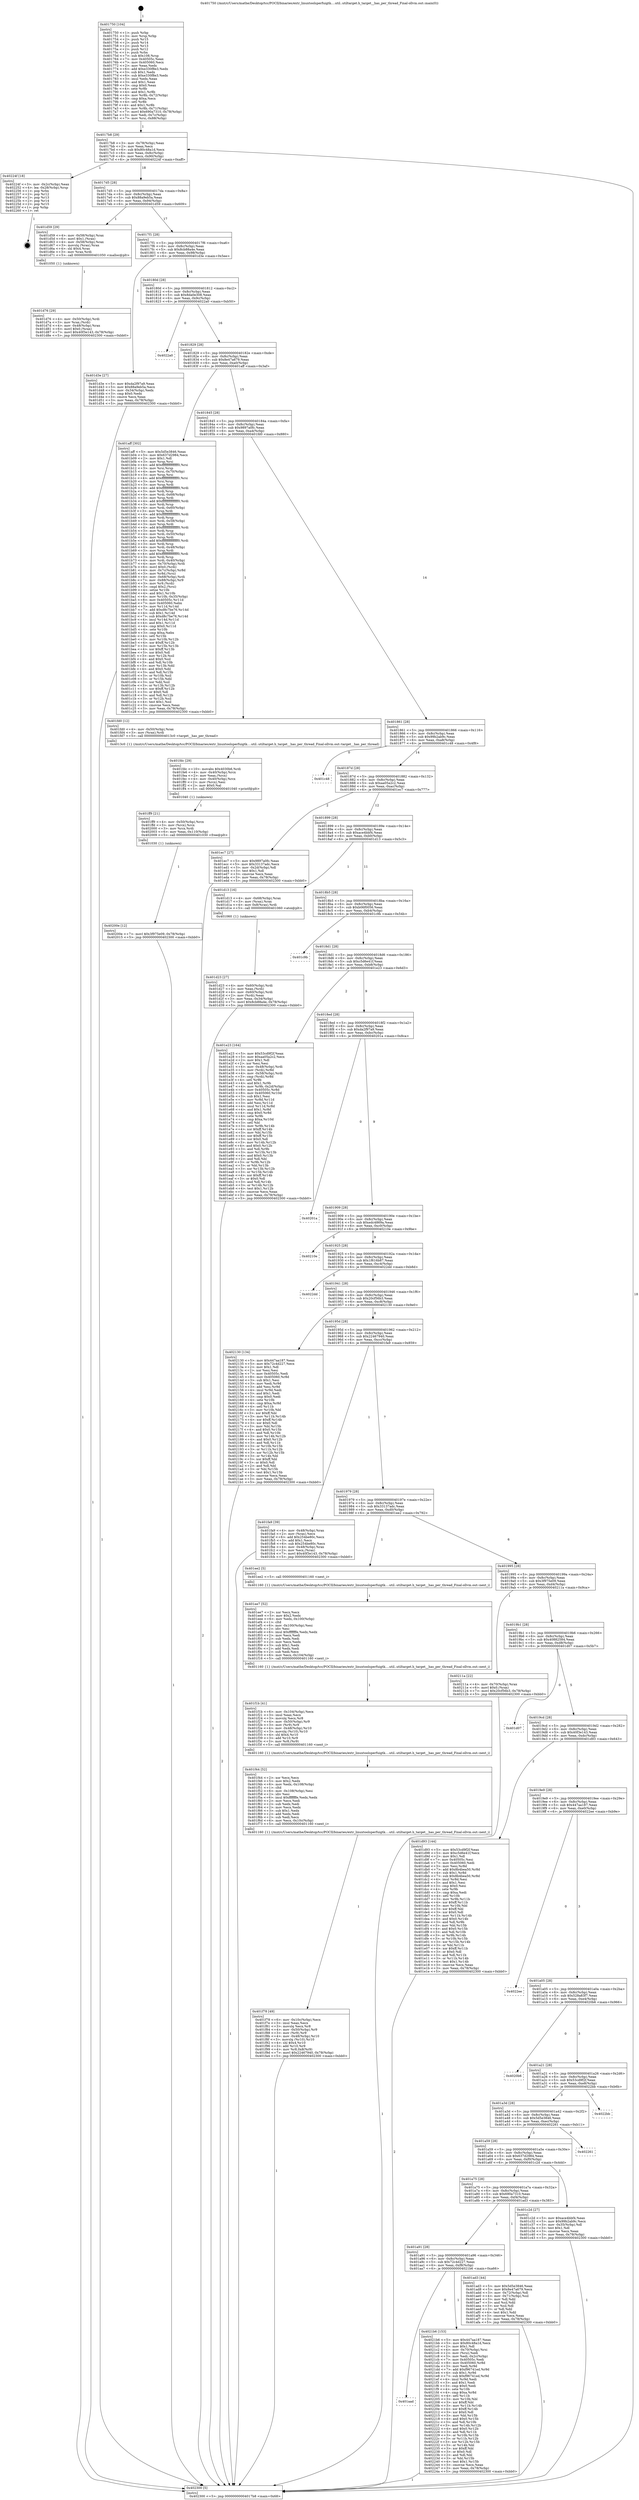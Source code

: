digraph "0x401750" {
  label = "0x401750 (/mnt/c/Users/mathe/Desktop/tcc/POCII/binaries/extr_linuxtoolsperfuigtk....util..utiltarget.h_target__has_per_thread_Final-ollvm.out::main(0))"
  labelloc = "t"
  node[shape=record]

  Entry [label="",width=0.3,height=0.3,shape=circle,fillcolor=black,style=filled]
  "0x4017b8" [label="{
     0x4017b8 [29]\l
     | [instrs]\l
     &nbsp;&nbsp;0x4017b8 \<+3\>: mov -0x78(%rbp),%eax\l
     &nbsp;&nbsp;0x4017bb \<+2\>: mov %eax,%ecx\l
     &nbsp;&nbsp;0x4017bd \<+6\>: sub $0x80c48a1d,%ecx\l
     &nbsp;&nbsp;0x4017c3 \<+6\>: mov %eax,-0x8c(%rbp)\l
     &nbsp;&nbsp;0x4017c9 \<+6\>: mov %ecx,-0x90(%rbp)\l
     &nbsp;&nbsp;0x4017cf \<+6\>: je 000000000040224f \<main+0xaff\>\l
  }"]
  "0x40224f" [label="{
     0x40224f [18]\l
     | [instrs]\l
     &nbsp;&nbsp;0x40224f \<+3\>: mov -0x2c(%rbp),%eax\l
     &nbsp;&nbsp;0x402252 \<+4\>: lea -0x28(%rbp),%rsp\l
     &nbsp;&nbsp;0x402256 \<+1\>: pop %rbx\l
     &nbsp;&nbsp;0x402257 \<+2\>: pop %r12\l
     &nbsp;&nbsp;0x402259 \<+2\>: pop %r13\l
     &nbsp;&nbsp;0x40225b \<+2\>: pop %r14\l
     &nbsp;&nbsp;0x40225d \<+2\>: pop %r15\l
     &nbsp;&nbsp;0x40225f \<+1\>: pop %rbp\l
     &nbsp;&nbsp;0x402260 \<+1\>: ret\l
  }"]
  "0x4017d5" [label="{
     0x4017d5 [28]\l
     | [instrs]\l
     &nbsp;&nbsp;0x4017d5 \<+5\>: jmp 00000000004017da \<main+0x8a\>\l
     &nbsp;&nbsp;0x4017da \<+6\>: mov -0x8c(%rbp),%eax\l
     &nbsp;&nbsp;0x4017e0 \<+5\>: sub $0x88a9eb5a,%eax\l
     &nbsp;&nbsp;0x4017e5 \<+6\>: mov %eax,-0x94(%rbp)\l
     &nbsp;&nbsp;0x4017eb \<+6\>: je 0000000000401d59 \<main+0x609\>\l
  }"]
  Exit [label="",width=0.3,height=0.3,shape=circle,fillcolor=black,style=filled,peripheries=2]
  "0x401d59" [label="{
     0x401d59 [29]\l
     | [instrs]\l
     &nbsp;&nbsp;0x401d59 \<+4\>: mov -0x58(%rbp),%rax\l
     &nbsp;&nbsp;0x401d5d \<+6\>: movl $0x1,(%rax)\l
     &nbsp;&nbsp;0x401d63 \<+4\>: mov -0x58(%rbp),%rax\l
     &nbsp;&nbsp;0x401d67 \<+3\>: movslq (%rax),%rax\l
     &nbsp;&nbsp;0x401d6a \<+4\>: shl $0x4,%rax\l
     &nbsp;&nbsp;0x401d6e \<+3\>: mov %rax,%rdi\l
     &nbsp;&nbsp;0x401d71 \<+5\>: call 0000000000401050 \<malloc@plt\>\l
     | [calls]\l
     &nbsp;&nbsp;0x401050 \{1\} (unknown)\l
  }"]
  "0x4017f1" [label="{
     0x4017f1 [28]\l
     | [instrs]\l
     &nbsp;&nbsp;0x4017f1 \<+5\>: jmp 00000000004017f6 \<main+0xa6\>\l
     &nbsp;&nbsp;0x4017f6 \<+6\>: mov -0x8c(%rbp),%eax\l
     &nbsp;&nbsp;0x4017fc \<+5\>: sub $0x8cb88a4e,%eax\l
     &nbsp;&nbsp;0x401801 \<+6\>: mov %eax,-0x98(%rbp)\l
     &nbsp;&nbsp;0x401807 \<+6\>: je 0000000000401d3e \<main+0x5ee\>\l
  }"]
  "0x401aad" [label="{
     0x401aad\l
  }", style=dashed]
  "0x401d3e" [label="{
     0x401d3e [27]\l
     | [instrs]\l
     &nbsp;&nbsp;0x401d3e \<+5\>: mov $0xda2f97a9,%eax\l
     &nbsp;&nbsp;0x401d43 \<+5\>: mov $0x88a9eb5a,%ecx\l
     &nbsp;&nbsp;0x401d48 \<+3\>: mov -0x34(%rbp),%edx\l
     &nbsp;&nbsp;0x401d4b \<+3\>: cmp $0x0,%edx\l
     &nbsp;&nbsp;0x401d4e \<+3\>: cmove %ecx,%eax\l
     &nbsp;&nbsp;0x401d51 \<+3\>: mov %eax,-0x78(%rbp)\l
     &nbsp;&nbsp;0x401d54 \<+5\>: jmp 0000000000402300 \<main+0xbb0\>\l
  }"]
  "0x40180d" [label="{
     0x40180d [28]\l
     | [instrs]\l
     &nbsp;&nbsp;0x40180d \<+5\>: jmp 0000000000401812 \<main+0xc2\>\l
     &nbsp;&nbsp;0x401812 \<+6\>: mov -0x8c(%rbp),%eax\l
     &nbsp;&nbsp;0x401818 \<+5\>: sub $0x8da0e308,%eax\l
     &nbsp;&nbsp;0x40181d \<+6\>: mov %eax,-0x9c(%rbp)\l
     &nbsp;&nbsp;0x401823 \<+6\>: je 00000000004022a0 \<main+0xb50\>\l
  }"]
  "0x4021b6" [label="{
     0x4021b6 [153]\l
     | [instrs]\l
     &nbsp;&nbsp;0x4021b6 \<+5\>: mov $0x447aa187,%eax\l
     &nbsp;&nbsp;0x4021bb \<+5\>: mov $0x80c48a1d,%ecx\l
     &nbsp;&nbsp;0x4021c0 \<+2\>: mov $0x1,%dl\l
     &nbsp;&nbsp;0x4021c2 \<+4\>: mov -0x70(%rbp),%rsi\l
     &nbsp;&nbsp;0x4021c6 \<+2\>: mov (%rsi),%edi\l
     &nbsp;&nbsp;0x4021c8 \<+3\>: mov %edi,-0x2c(%rbp)\l
     &nbsp;&nbsp;0x4021cb \<+7\>: mov 0x40505c,%edi\l
     &nbsp;&nbsp;0x4021d2 \<+8\>: mov 0x405060,%r8d\l
     &nbsp;&nbsp;0x4021da \<+3\>: mov %edi,%r9d\l
     &nbsp;&nbsp;0x4021dd \<+7\>: add $0xf96741ed,%r9d\l
     &nbsp;&nbsp;0x4021e4 \<+4\>: sub $0x1,%r9d\l
     &nbsp;&nbsp;0x4021e8 \<+7\>: sub $0xf96741ed,%r9d\l
     &nbsp;&nbsp;0x4021ef \<+4\>: imul %r9d,%edi\l
     &nbsp;&nbsp;0x4021f3 \<+3\>: and $0x1,%edi\l
     &nbsp;&nbsp;0x4021f6 \<+3\>: cmp $0x0,%edi\l
     &nbsp;&nbsp;0x4021f9 \<+4\>: sete %r10b\l
     &nbsp;&nbsp;0x4021fd \<+4\>: cmp $0xa,%r8d\l
     &nbsp;&nbsp;0x402201 \<+4\>: setl %r11b\l
     &nbsp;&nbsp;0x402205 \<+3\>: mov %r10b,%bl\l
     &nbsp;&nbsp;0x402208 \<+3\>: xor $0xff,%bl\l
     &nbsp;&nbsp;0x40220b \<+3\>: mov %r11b,%r14b\l
     &nbsp;&nbsp;0x40220e \<+4\>: xor $0xff,%r14b\l
     &nbsp;&nbsp;0x402212 \<+3\>: xor $0x0,%dl\l
     &nbsp;&nbsp;0x402215 \<+3\>: mov %bl,%r15b\l
     &nbsp;&nbsp;0x402218 \<+4\>: and $0x0,%r15b\l
     &nbsp;&nbsp;0x40221c \<+3\>: and %dl,%r10b\l
     &nbsp;&nbsp;0x40221f \<+3\>: mov %r14b,%r12b\l
     &nbsp;&nbsp;0x402222 \<+4\>: and $0x0,%r12b\l
     &nbsp;&nbsp;0x402226 \<+3\>: and %dl,%r11b\l
     &nbsp;&nbsp;0x402229 \<+3\>: or %r10b,%r15b\l
     &nbsp;&nbsp;0x40222c \<+3\>: or %r11b,%r12b\l
     &nbsp;&nbsp;0x40222f \<+3\>: xor %r12b,%r15b\l
     &nbsp;&nbsp;0x402232 \<+3\>: or %r14b,%bl\l
     &nbsp;&nbsp;0x402235 \<+3\>: xor $0xff,%bl\l
     &nbsp;&nbsp;0x402238 \<+3\>: or $0x0,%dl\l
     &nbsp;&nbsp;0x40223b \<+2\>: and %dl,%bl\l
     &nbsp;&nbsp;0x40223d \<+3\>: or %bl,%r15b\l
     &nbsp;&nbsp;0x402240 \<+4\>: test $0x1,%r15b\l
     &nbsp;&nbsp;0x402244 \<+3\>: cmovne %ecx,%eax\l
     &nbsp;&nbsp;0x402247 \<+3\>: mov %eax,-0x78(%rbp)\l
     &nbsp;&nbsp;0x40224a \<+5\>: jmp 0000000000402300 \<main+0xbb0\>\l
  }"]
  "0x4022a0" [label="{
     0x4022a0\l
  }", style=dashed]
  "0x401829" [label="{
     0x401829 [28]\l
     | [instrs]\l
     &nbsp;&nbsp;0x401829 \<+5\>: jmp 000000000040182e \<main+0xde\>\l
     &nbsp;&nbsp;0x40182e \<+6\>: mov -0x8c(%rbp),%eax\l
     &nbsp;&nbsp;0x401834 \<+5\>: sub $0x8e47a679,%eax\l
     &nbsp;&nbsp;0x401839 \<+6\>: mov %eax,-0xa0(%rbp)\l
     &nbsp;&nbsp;0x40183f \<+6\>: je 0000000000401aff \<main+0x3af\>\l
  }"]
  "0x40200e" [label="{
     0x40200e [12]\l
     | [instrs]\l
     &nbsp;&nbsp;0x40200e \<+7\>: movl $0x3f975e09,-0x78(%rbp)\l
     &nbsp;&nbsp;0x402015 \<+5\>: jmp 0000000000402300 \<main+0xbb0\>\l
  }"]
  "0x401aff" [label="{
     0x401aff [302]\l
     | [instrs]\l
     &nbsp;&nbsp;0x401aff \<+5\>: mov $0x5d5e3846,%eax\l
     &nbsp;&nbsp;0x401b04 \<+5\>: mov $0x637d2984,%ecx\l
     &nbsp;&nbsp;0x401b09 \<+2\>: mov $0x1,%dl\l
     &nbsp;&nbsp;0x401b0b \<+3\>: mov %rsp,%rsi\l
     &nbsp;&nbsp;0x401b0e \<+4\>: add $0xfffffffffffffff0,%rsi\l
     &nbsp;&nbsp;0x401b12 \<+3\>: mov %rsi,%rsp\l
     &nbsp;&nbsp;0x401b15 \<+4\>: mov %rsi,-0x70(%rbp)\l
     &nbsp;&nbsp;0x401b19 \<+3\>: mov %rsp,%rsi\l
     &nbsp;&nbsp;0x401b1c \<+4\>: add $0xfffffffffffffff0,%rsi\l
     &nbsp;&nbsp;0x401b20 \<+3\>: mov %rsi,%rsp\l
     &nbsp;&nbsp;0x401b23 \<+3\>: mov %rsp,%rdi\l
     &nbsp;&nbsp;0x401b26 \<+4\>: add $0xfffffffffffffff0,%rdi\l
     &nbsp;&nbsp;0x401b2a \<+3\>: mov %rdi,%rsp\l
     &nbsp;&nbsp;0x401b2d \<+4\>: mov %rdi,-0x68(%rbp)\l
     &nbsp;&nbsp;0x401b31 \<+3\>: mov %rsp,%rdi\l
     &nbsp;&nbsp;0x401b34 \<+4\>: add $0xfffffffffffffff0,%rdi\l
     &nbsp;&nbsp;0x401b38 \<+3\>: mov %rdi,%rsp\l
     &nbsp;&nbsp;0x401b3b \<+4\>: mov %rdi,-0x60(%rbp)\l
     &nbsp;&nbsp;0x401b3f \<+3\>: mov %rsp,%rdi\l
     &nbsp;&nbsp;0x401b42 \<+4\>: add $0xfffffffffffffff0,%rdi\l
     &nbsp;&nbsp;0x401b46 \<+3\>: mov %rdi,%rsp\l
     &nbsp;&nbsp;0x401b49 \<+4\>: mov %rdi,-0x58(%rbp)\l
     &nbsp;&nbsp;0x401b4d \<+3\>: mov %rsp,%rdi\l
     &nbsp;&nbsp;0x401b50 \<+4\>: add $0xfffffffffffffff0,%rdi\l
     &nbsp;&nbsp;0x401b54 \<+3\>: mov %rdi,%rsp\l
     &nbsp;&nbsp;0x401b57 \<+4\>: mov %rdi,-0x50(%rbp)\l
     &nbsp;&nbsp;0x401b5b \<+3\>: mov %rsp,%rdi\l
     &nbsp;&nbsp;0x401b5e \<+4\>: add $0xfffffffffffffff0,%rdi\l
     &nbsp;&nbsp;0x401b62 \<+3\>: mov %rdi,%rsp\l
     &nbsp;&nbsp;0x401b65 \<+4\>: mov %rdi,-0x48(%rbp)\l
     &nbsp;&nbsp;0x401b69 \<+3\>: mov %rsp,%rdi\l
     &nbsp;&nbsp;0x401b6c \<+4\>: add $0xfffffffffffffff0,%rdi\l
     &nbsp;&nbsp;0x401b70 \<+3\>: mov %rdi,%rsp\l
     &nbsp;&nbsp;0x401b73 \<+4\>: mov %rdi,-0x40(%rbp)\l
     &nbsp;&nbsp;0x401b77 \<+4\>: mov -0x70(%rbp),%rdi\l
     &nbsp;&nbsp;0x401b7b \<+6\>: movl $0x0,(%rdi)\l
     &nbsp;&nbsp;0x401b81 \<+4\>: mov -0x7c(%rbp),%r8d\l
     &nbsp;&nbsp;0x401b85 \<+3\>: mov %r8d,(%rsi)\l
     &nbsp;&nbsp;0x401b88 \<+4\>: mov -0x68(%rbp),%rdi\l
     &nbsp;&nbsp;0x401b8c \<+7\>: mov -0x88(%rbp),%r9\l
     &nbsp;&nbsp;0x401b93 \<+3\>: mov %r9,(%rdi)\l
     &nbsp;&nbsp;0x401b96 \<+3\>: cmpl $0x2,(%rsi)\l
     &nbsp;&nbsp;0x401b99 \<+4\>: setne %r10b\l
     &nbsp;&nbsp;0x401b9d \<+4\>: and $0x1,%r10b\l
     &nbsp;&nbsp;0x401ba1 \<+4\>: mov %r10b,-0x35(%rbp)\l
     &nbsp;&nbsp;0x401ba5 \<+8\>: mov 0x40505c,%r11d\l
     &nbsp;&nbsp;0x401bad \<+7\>: mov 0x405060,%ebx\l
     &nbsp;&nbsp;0x401bb4 \<+3\>: mov %r11d,%r14d\l
     &nbsp;&nbsp;0x401bb7 \<+7\>: add $0xd8c7be76,%r14d\l
     &nbsp;&nbsp;0x401bbe \<+4\>: sub $0x1,%r14d\l
     &nbsp;&nbsp;0x401bc2 \<+7\>: sub $0xd8c7be76,%r14d\l
     &nbsp;&nbsp;0x401bc9 \<+4\>: imul %r14d,%r11d\l
     &nbsp;&nbsp;0x401bcd \<+4\>: and $0x1,%r11d\l
     &nbsp;&nbsp;0x401bd1 \<+4\>: cmp $0x0,%r11d\l
     &nbsp;&nbsp;0x401bd5 \<+4\>: sete %r10b\l
     &nbsp;&nbsp;0x401bd9 \<+3\>: cmp $0xa,%ebx\l
     &nbsp;&nbsp;0x401bdc \<+4\>: setl %r15b\l
     &nbsp;&nbsp;0x401be0 \<+3\>: mov %r10b,%r12b\l
     &nbsp;&nbsp;0x401be3 \<+4\>: xor $0xff,%r12b\l
     &nbsp;&nbsp;0x401be7 \<+3\>: mov %r15b,%r13b\l
     &nbsp;&nbsp;0x401bea \<+4\>: xor $0xff,%r13b\l
     &nbsp;&nbsp;0x401bee \<+3\>: xor $0x0,%dl\l
     &nbsp;&nbsp;0x401bf1 \<+3\>: mov %r12b,%sil\l
     &nbsp;&nbsp;0x401bf4 \<+4\>: and $0x0,%sil\l
     &nbsp;&nbsp;0x401bf8 \<+3\>: and %dl,%r10b\l
     &nbsp;&nbsp;0x401bfb \<+3\>: mov %r13b,%dil\l
     &nbsp;&nbsp;0x401bfe \<+4\>: and $0x0,%dil\l
     &nbsp;&nbsp;0x401c02 \<+3\>: and %dl,%r15b\l
     &nbsp;&nbsp;0x401c05 \<+3\>: or %r10b,%sil\l
     &nbsp;&nbsp;0x401c08 \<+3\>: or %r15b,%dil\l
     &nbsp;&nbsp;0x401c0b \<+3\>: xor %dil,%sil\l
     &nbsp;&nbsp;0x401c0e \<+3\>: or %r13b,%r12b\l
     &nbsp;&nbsp;0x401c11 \<+4\>: xor $0xff,%r12b\l
     &nbsp;&nbsp;0x401c15 \<+3\>: or $0x0,%dl\l
     &nbsp;&nbsp;0x401c18 \<+3\>: and %dl,%r12b\l
     &nbsp;&nbsp;0x401c1b \<+3\>: or %r12b,%sil\l
     &nbsp;&nbsp;0x401c1e \<+4\>: test $0x1,%sil\l
     &nbsp;&nbsp;0x401c22 \<+3\>: cmovne %ecx,%eax\l
     &nbsp;&nbsp;0x401c25 \<+3\>: mov %eax,-0x78(%rbp)\l
     &nbsp;&nbsp;0x401c28 \<+5\>: jmp 0000000000402300 \<main+0xbb0\>\l
  }"]
  "0x401845" [label="{
     0x401845 [28]\l
     | [instrs]\l
     &nbsp;&nbsp;0x401845 \<+5\>: jmp 000000000040184a \<main+0xfa\>\l
     &nbsp;&nbsp;0x40184a \<+6\>: mov -0x8c(%rbp),%eax\l
     &nbsp;&nbsp;0x401850 \<+5\>: sub $0x9897a0fc,%eax\l
     &nbsp;&nbsp;0x401855 \<+6\>: mov %eax,-0xa4(%rbp)\l
     &nbsp;&nbsp;0x40185b \<+6\>: je 0000000000401fd0 \<main+0x880\>\l
  }"]
  "0x401ff9" [label="{
     0x401ff9 [21]\l
     | [instrs]\l
     &nbsp;&nbsp;0x401ff9 \<+4\>: mov -0x50(%rbp),%rcx\l
     &nbsp;&nbsp;0x401ffd \<+3\>: mov (%rcx),%rcx\l
     &nbsp;&nbsp;0x402000 \<+3\>: mov %rcx,%rdi\l
     &nbsp;&nbsp;0x402003 \<+6\>: mov %eax,-0x110(%rbp)\l
     &nbsp;&nbsp;0x402009 \<+5\>: call 0000000000401030 \<free@plt\>\l
     | [calls]\l
     &nbsp;&nbsp;0x401030 \{1\} (unknown)\l
  }"]
  "0x401fd0" [label="{
     0x401fd0 [12]\l
     | [instrs]\l
     &nbsp;&nbsp;0x401fd0 \<+4\>: mov -0x50(%rbp),%rax\l
     &nbsp;&nbsp;0x401fd4 \<+3\>: mov (%rax),%rdi\l
     &nbsp;&nbsp;0x401fd7 \<+5\>: call 00000000004013c0 \<target__has_per_thread\>\l
     | [calls]\l
     &nbsp;&nbsp;0x4013c0 \{1\} (/mnt/c/Users/mathe/Desktop/tcc/POCII/binaries/extr_linuxtoolsperfuigtk....util..utiltarget.h_target__has_per_thread_Final-ollvm.out::target__has_per_thread)\l
  }"]
  "0x401861" [label="{
     0x401861 [28]\l
     | [instrs]\l
     &nbsp;&nbsp;0x401861 \<+5\>: jmp 0000000000401866 \<main+0x116\>\l
     &nbsp;&nbsp;0x401866 \<+6\>: mov -0x8c(%rbp),%eax\l
     &nbsp;&nbsp;0x40186c \<+5\>: sub $0x99b2ab9c,%eax\l
     &nbsp;&nbsp;0x401871 \<+6\>: mov %eax,-0xa8(%rbp)\l
     &nbsp;&nbsp;0x401877 \<+6\>: je 0000000000401c48 \<main+0x4f8\>\l
  }"]
  "0x401fdc" [label="{
     0x401fdc [29]\l
     | [instrs]\l
     &nbsp;&nbsp;0x401fdc \<+10\>: movabs $0x4030b6,%rdi\l
     &nbsp;&nbsp;0x401fe6 \<+4\>: mov -0x40(%rbp),%rcx\l
     &nbsp;&nbsp;0x401fea \<+2\>: mov %eax,(%rcx)\l
     &nbsp;&nbsp;0x401fec \<+4\>: mov -0x40(%rbp),%rcx\l
     &nbsp;&nbsp;0x401ff0 \<+2\>: mov (%rcx),%esi\l
     &nbsp;&nbsp;0x401ff2 \<+2\>: mov $0x0,%al\l
     &nbsp;&nbsp;0x401ff4 \<+5\>: call 0000000000401040 \<printf@plt\>\l
     | [calls]\l
     &nbsp;&nbsp;0x401040 \{1\} (unknown)\l
  }"]
  "0x401c48" [label="{
     0x401c48\l
  }", style=dashed]
  "0x40187d" [label="{
     0x40187d [28]\l
     | [instrs]\l
     &nbsp;&nbsp;0x40187d \<+5\>: jmp 0000000000401882 \<main+0x132\>\l
     &nbsp;&nbsp;0x401882 \<+6\>: mov -0x8c(%rbp),%eax\l
     &nbsp;&nbsp;0x401888 \<+5\>: sub $0xaa05a2c2,%eax\l
     &nbsp;&nbsp;0x40188d \<+6\>: mov %eax,-0xac(%rbp)\l
     &nbsp;&nbsp;0x401893 \<+6\>: je 0000000000401ec7 \<main+0x777\>\l
  }"]
  "0x401f78" [label="{
     0x401f78 [49]\l
     | [instrs]\l
     &nbsp;&nbsp;0x401f78 \<+6\>: mov -0x10c(%rbp),%ecx\l
     &nbsp;&nbsp;0x401f7e \<+3\>: imul %eax,%ecx\l
     &nbsp;&nbsp;0x401f81 \<+3\>: movslq %ecx,%r8\l
     &nbsp;&nbsp;0x401f84 \<+4\>: mov -0x50(%rbp),%r9\l
     &nbsp;&nbsp;0x401f88 \<+3\>: mov (%r9),%r9\l
     &nbsp;&nbsp;0x401f8b \<+4\>: mov -0x48(%rbp),%r10\l
     &nbsp;&nbsp;0x401f8f \<+3\>: movslq (%r10),%r10\l
     &nbsp;&nbsp;0x401f92 \<+4\>: shl $0x4,%r10\l
     &nbsp;&nbsp;0x401f96 \<+3\>: add %r10,%r9\l
     &nbsp;&nbsp;0x401f99 \<+4\>: mov %r8,0x8(%r9)\l
     &nbsp;&nbsp;0x401f9d \<+7\>: movl $0x22467940,-0x78(%rbp)\l
     &nbsp;&nbsp;0x401fa4 \<+5\>: jmp 0000000000402300 \<main+0xbb0\>\l
  }"]
  "0x401ec7" [label="{
     0x401ec7 [27]\l
     | [instrs]\l
     &nbsp;&nbsp;0x401ec7 \<+5\>: mov $0x9897a0fc,%eax\l
     &nbsp;&nbsp;0x401ecc \<+5\>: mov $0x33137adc,%ecx\l
     &nbsp;&nbsp;0x401ed1 \<+3\>: mov -0x2d(%rbp),%dl\l
     &nbsp;&nbsp;0x401ed4 \<+3\>: test $0x1,%dl\l
     &nbsp;&nbsp;0x401ed7 \<+3\>: cmovne %ecx,%eax\l
     &nbsp;&nbsp;0x401eda \<+3\>: mov %eax,-0x78(%rbp)\l
     &nbsp;&nbsp;0x401edd \<+5\>: jmp 0000000000402300 \<main+0xbb0\>\l
  }"]
  "0x401899" [label="{
     0x401899 [28]\l
     | [instrs]\l
     &nbsp;&nbsp;0x401899 \<+5\>: jmp 000000000040189e \<main+0x14e\>\l
     &nbsp;&nbsp;0x40189e \<+6\>: mov -0x8c(%rbp),%eax\l
     &nbsp;&nbsp;0x4018a4 \<+5\>: sub $0xace4bbf4,%eax\l
     &nbsp;&nbsp;0x4018a9 \<+6\>: mov %eax,-0xb0(%rbp)\l
     &nbsp;&nbsp;0x4018af \<+6\>: je 0000000000401d13 \<main+0x5c3\>\l
  }"]
  "0x401f44" [label="{
     0x401f44 [52]\l
     | [instrs]\l
     &nbsp;&nbsp;0x401f44 \<+2\>: xor %ecx,%ecx\l
     &nbsp;&nbsp;0x401f46 \<+5\>: mov $0x2,%edx\l
     &nbsp;&nbsp;0x401f4b \<+6\>: mov %edx,-0x108(%rbp)\l
     &nbsp;&nbsp;0x401f51 \<+1\>: cltd\l
     &nbsp;&nbsp;0x401f52 \<+6\>: mov -0x108(%rbp),%esi\l
     &nbsp;&nbsp;0x401f58 \<+2\>: idiv %esi\l
     &nbsp;&nbsp;0x401f5a \<+6\>: imul $0xfffffffe,%edx,%edx\l
     &nbsp;&nbsp;0x401f60 \<+2\>: mov %ecx,%edi\l
     &nbsp;&nbsp;0x401f62 \<+2\>: sub %edx,%edi\l
     &nbsp;&nbsp;0x401f64 \<+2\>: mov %ecx,%edx\l
     &nbsp;&nbsp;0x401f66 \<+3\>: sub $0x1,%edx\l
     &nbsp;&nbsp;0x401f69 \<+2\>: add %edx,%edi\l
     &nbsp;&nbsp;0x401f6b \<+2\>: sub %edi,%ecx\l
     &nbsp;&nbsp;0x401f6d \<+6\>: mov %ecx,-0x10c(%rbp)\l
     &nbsp;&nbsp;0x401f73 \<+5\>: call 0000000000401160 \<next_i\>\l
     | [calls]\l
     &nbsp;&nbsp;0x401160 \{1\} (/mnt/c/Users/mathe/Desktop/tcc/POCII/binaries/extr_linuxtoolsperfuigtk....util..utiltarget.h_target__has_per_thread_Final-ollvm.out::next_i)\l
  }"]
  "0x401d13" [label="{
     0x401d13 [16]\l
     | [instrs]\l
     &nbsp;&nbsp;0x401d13 \<+4\>: mov -0x68(%rbp),%rax\l
     &nbsp;&nbsp;0x401d17 \<+3\>: mov (%rax),%rax\l
     &nbsp;&nbsp;0x401d1a \<+4\>: mov 0x8(%rax),%rdi\l
     &nbsp;&nbsp;0x401d1e \<+5\>: call 0000000000401060 \<atoi@plt\>\l
     | [calls]\l
     &nbsp;&nbsp;0x401060 \{1\} (unknown)\l
  }"]
  "0x4018b5" [label="{
     0x4018b5 [28]\l
     | [instrs]\l
     &nbsp;&nbsp;0x4018b5 \<+5\>: jmp 00000000004018ba \<main+0x16a\>\l
     &nbsp;&nbsp;0x4018ba \<+6\>: mov -0x8c(%rbp),%eax\l
     &nbsp;&nbsp;0x4018c0 \<+5\>: sub $0xb06f0056,%eax\l
     &nbsp;&nbsp;0x4018c5 \<+6\>: mov %eax,-0xb4(%rbp)\l
     &nbsp;&nbsp;0x4018cb \<+6\>: je 0000000000401c9b \<main+0x54b\>\l
  }"]
  "0x401f1b" [label="{
     0x401f1b [41]\l
     | [instrs]\l
     &nbsp;&nbsp;0x401f1b \<+6\>: mov -0x104(%rbp),%ecx\l
     &nbsp;&nbsp;0x401f21 \<+3\>: imul %eax,%ecx\l
     &nbsp;&nbsp;0x401f24 \<+3\>: movslq %ecx,%r8\l
     &nbsp;&nbsp;0x401f27 \<+4\>: mov -0x50(%rbp),%r9\l
     &nbsp;&nbsp;0x401f2b \<+3\>: mov (%r9),%r9\l
     &nbsp;&nbsp;0x401f2e \<+4\>: mov -0x48(%rbp),%r10\l
     &nbsp;&nbsp;0x401f32 \<+3\>: movslq (%r10),%r10\l
     &nbsp;&nbsp;0x401f35 \<+4\>: shl $0x4,%r10\l
     &nbsp;&nbsp;0x401f39 \<+3\>: add %r10,%r9\l
     &nbsp;&nbsp;0x401f3c \<+3\>: mov %r8,(%r9)\l
     &nbsp;&nbsp;0x401f3f \<+5\>: call 0000000000401160 \<next_i\>\l
     | [calls]\l
     &nbsp;&nbsp;0x401160 \{1\} (/mnt/c/Users/mathe/Desktop/tcc/POCII/binaries/extr_linuxtoolsperfuigtk....util..utiltarget.h_target__has_per_thread_Final-ollvm.out::next_i)\l
  }"]
  "0x401c9b" [label="{
     0x401c9b\l
  }", style=dashed]
  "0x4018d1" [label="{
     0x4018d1 [28]\l
     | [instrs]\l
     &nbsp;&nbsp;0x4018d1 \<+5\>: jmp 00000000004018d6 \<main+0x186\>\l
     &nbsp;&nbsp;0x4018d6 \<+6\>: mov -0x8c(%rbp),%eax\l
     &nbsp;&nbsp;0x4018dc \<+5\>: sub $0xc5d6e41f,%eax\l
     &nbsp;&nbsp;0x4018e1 \<+6\>: mov %eax,-0xb8(%rbp)\l
     &nbsp;&nbsp;0x4018e7 \<+6\>: je 0000000000401e23 \<main+0x6d3\>\l
  }"]
  "0x401ee7" [label="{
     0x401ee7 [52]\l
     | [instrs]\l
     &nbsp;&nbsp;0x401ee7 \<+2\>: xor %ecx,%ecx\l
     &nbsp;&nbsp;0x401ee9 \<+5\>: mov $0x2,%edx\l
     &nbsp;&nbsp;0x401eee \<+6\>: mov %edx,-0x100(%rbp)\l
     &nbsp;&nbsp;0x401ef4 \<+1\>: cltd\l
     &nbsp;&nbsp;0x401ef5 \<+6\>: mov -0x100(%rbp),%esi\l
     &nbsp;&nbsp;0x401efb \<+2\>: idiv %esi\l
     &nbsp;&nbsp;0x401efd \<+6\>: imul $0xfffffffe,%edx,%edx\l
     &nbsp;&nbsp;0x401f03 \<+2\>: mov %ecx,%edi\l
     &nbsp;&nbsp;0x401f05 \<+2\>: sub %edx,%edi\l
     &nbsp;&nbsp;0x401f07 \<+2\>: mov %ecx,%edx\l
     &nbsp;&nbsp;0x401f09 \<+3\>: sub $0x1,%edx\l
     &nbsp;&nbsp;0x401f0c \<+2\>: add %edx,%edi\l
     &nbsp;&nbsp;0x401f0e \<+2\>: sub %edi,%ecx\l
     &nbsp;&nbsp;0x401f10 \<+6\>: mov %ecx,-0x104(%rbp)\l
     &nbsp;&nbsp;0x401f16 \<+5\>: call 0000000000401160 \<next_i\>\l
     | [calls]\l
     &nbsp;&nbsp;0x401160 \{1\} (/mnt/c/Users/mathe/Desktop/tcc/POCII/binaries/extr_linuxtoolsperfuigtk....util..utiltarget.h_target__has_per_thread_Final-ollvm.out::next_i)\l
  }"]
  "0x401e23" [label="{
     0x401e23 [164]\l
     | [instrs]\l
     &nbsp;&nbsp;0x401e23 \<+5\>: mov $0x53cd9f2f,%eax\l
     &nbsp;&nbsp;0x401e28 \<+5\>: mov $0xaa05a2c2,%ecx\l
     &nbsp;&nbsp;0x401e2d \<+2\>: mov $0x1,%dl\l
     &nbsp;&nbsp;0x401e2f \<+2\>: xor %esi,%esi\l
     &nbsp;&nbsp;0x401e31 \<+4\>: mov -0x48(%rbp),%rdi\l
     &nbsp;&nbsp;0x401e35 \<+3\>: mov (%rdi),%r8d\l
     &nbsp;&nbsp;0x401e38 \<+4\>: mov -0x58(%rbp),%rdi\l
     &nbsp;&nbsp;0x401e3c \<+3\>: cmp (%rdi),%r8d\l
     &nbsp;&nbsp;0x401e3f \<+4\>: setl %r9b\l
     &nbsp;&nbsp;0x401e43 \<+4\>: and $0x1,%r9b\l
     &nbsp;&nbsp;0x401e47 \<+4\>: mov %r9b,-0x2d(%rbp)\l
     &nbsp;&nbsp;0x401e4b \<+8\>: mov 0x40505c,%r8d\l
     &nbsp;&nbsp;0x401e53 \<+8\>: mov 0x405060,%r10d\l
     &nbsp;&nbsp;0x401e5b \<+3\>: sub $0x1,%esi\l
     &nbsp;&nbsp;0x401e5e \<+3\>: mov %r8d,%r11d\l
     &nbsp;&nbsp;0x401e61 \<+3\>: add %esi,%r11d\l
     &nbsp;&nbsp;0x401e64 \<+4\>: imul %r11d,%r8d\l
     &nbsp;&nbsp;0x401e68 \<+4\>: and $0x1,%r8d\l
     &nbsp;&nbsp;0x401e6c \<+4\>: cmp $0x0,%r8d\l
     &nbsp;&nbsp;0x401e70 \<+4\>: sete %r9b\l
     &nbsp;&nbsp;0x401e74 \<+4\>: cmp $0xa,%r10d\l
     &nbsp;&nbsp;0x401e78 \<+3\>: setl %bl\l
     &nbsp;&nbsp;0x401e7b \<+3\>: mov %r9b,%r14b\l
     &nbsp;&nbsp;0x401e7e \<+4\>: xor $0xff,%r14b\l
     &nbsp;&nbsp;0x401e82 \<+3\>: mov %bl,%r15b\l
     &nbsp;&nbsp;0x401e85 \<+4\>: xor $0xff,%r15b\l
     &nbsp;&nbsp;0x401e89 \<+3\>: xor $0x0,%dl\l
     &nbsp;&nbsp;0x401e8c \<+3\>: mov %r14b,%r12b\l
     &nbsp;&nbsp;0x401e8f \<+4\>: and $0x0,%r12b\l
     &nbsp;&nbsp;0x401e93 \<+3\>: and %dl,%r9b\l
     &nbsp;&nbsp;0x401e96 \<+3\>: mov %r15b,%r13b\l
     &nbsp;&nbsp;0x401e99 \<+4\>: and $0x0,%r13b\l
     &nbsp;&nbsp;0x401e9d \<+2\>: and %dl,%bl\l
     &nbsp;&nbsp;0x401e9f \<+3\>: or %r9b,%r12b\l
     &nbsp;&nbsp;0x401ea2 \<+3\>: or %bl,%r13b\l
     &nbsp;&nbsp;0x401ea5 \<+3\>: xor %r13b,%r12b\l
     &nbsp;&nbsp;0x401ea8 \<+3\>: or %r15b,%r14b\l
     &nbsp;&nbsp;0x401eab \<+4\>: xor $0xff,%r14b\l
     &nbsp;&nbsp;0x401eaf \<+3\>: or $0x0,%dl\l
     &nbsp;&nbsp;0x401eb2 \<+3\>: and %dl,%r14b\l
     &nbsp;&nbsp;0x401eb5 \<+3\>: or %r14b,%r12b\l
     &nbsp;&nbsp;0x401eb8 \<+4\>: test $0x1,%r12b\l
     &nbsp;&nbsp;0x401ebc \<+3\>: cmovne %ecx,%eax\l
     &nbsp;&nbsp;0x401ebf \<+3\>: mov %eax,-0x78(%rbp)\l
     &nbsp;&nbsp;0x401ec2 \<+5\>: jmp 0000000000402300 \<main+0xbb0\>\l
  }"]
  "0x4018ed" [label="{
     0x4018ed [28]\l
     | [instrs]\l
     &nbsp;&nbsp;0x4018ed \<+5\>: jmp 00000000004018f2 \<main+0x1a2\>\l
     &nbsp;&nbsp;0x4018f2 \<+6\>: mov -0x8c(%rbp),%eax\l
     &nbsp;&nbsp;0x4018f8 \<+5\>: sub $0xda2f97a9,%eax\l
     &nbsp;&nbsp;0x4018fd \<+6\>: mov %eax,-0xbc(%rbp)\l
     &nbsp;&nbsp;0x401903 \<+6\>: je 000000000040201a \<main+0x8ca\>\l
  }"]
  "0x401d76" [label="{
     0x401d76 [29]\l
     | [instrs]\l
     &nbsp;&nbsp;0x401d76 \<+4\>: mov -0x50(%rbp),%rdi\l
     &nbsp;&nbsp;0x401d7a \<+3\>: mov %rax,(%rdi)\l
     &nbsp;&nbsp;0x401d7d \<+4\>: mov -0x48(%rbp),%rax\l
     &nbsp;&nbsp;0x401d81 \<+6\>: movl $0x0,(%rax)\l
     &nbsp;&nbsp;0x401d87 \<+7\>: movl $0x40f3e143,-0x78(%rbp)\l
     &nbsp;&nbsp;0x401d8e \<+5\>: jmp 0000000000402300 \<main+0xbb0\>\l
  }"]
  "0x40201a" [label="{
     0x40201a\l
  }", style=dashed]
  "0x401909" [label="{
     0x401909 [28]\l
     | [instrs]\l
     &nbsp;&nbsp;0x401909 \<+5\>: jmp 000000000040190e \<main+0x1be\>\l
     &nbsp;&nbsp;0x40190e \<+6\>: mov -0x8c(%rbp),%eax\l
     &nbsp;&nbsp;0x401914 \<+5\>: sub $0xedc4869a,%eax\l
     &nbsp;&nbsp;0x401919 \<+6\>: mov %eax,-0xc0(%rbp)\l
     &nbsp;&nbsp;0x40191f \<+6\>: je 000000000040210e \<main+0x9be\>\l
  }"]
  "0x401d23" [label="{
     0x401d23 [27]\l
     | [instrs]\l
     &nbsp;&nbsp;0x401d23 \<+4\>: mov -0x60(%rbp),%rdi\l
     &nbsp;&nbsp;0x401d27 \<+2\>: mov %eax,(%rdi)\l
     &nbsp;&nbsp;0x401d29 \<+4\>: mov -0x60(%rbp),%rdi\l
     &nbsp;&nbsp;0x401d2d \<+2\>: mov (%rdi),%eax\l
     &nbsp;&nbsp;0x401d2f \<+3\>: mov %eax,-0x34(%rbp)\l
     &nbsp;&nbsp;0x401d32 \<+7\>: movl $0x8cb88a4e,-0x78(%rbp)\l
     &nbsp;&nbsp;0x401d39 \<+5\>: jmp 0000000000402300 \<main+0xbb0\>\l
  }"]
  "0x40210e" [label="{
     0x40210e\l
  }", style=dashed]
  "0x401925" [label="{
     0x401925 [28]\l
     | [instrs]\l
     &nbsp;&nbsp;0x401925 \<+5\>: jmp 000000000040192a \<main+0x1da\>\l
     &nbsp;&nbsp;0x40192a \<+6\>: mov -0x8c(%rbp),%eax\l
     &nbsp;&nbsp;0x401930 \<+5\>: sub $0x1f616b87,%eax\l
     &nbsp;&nbsp;0x401935 \<+6\>: mov %eax,-0xc4(%rbp)\l
     &nbsp;&nbsp;0x40193b \<+6\>: je 00000000004022dd \<main+0xb8d\>\l
  }"]
  "0x401750" [label="{
     0x401750 [104]\l
     | [instrs]\l
     &nbsp;&nbsp;0x401750 \<+1\>: push %rbp\l
     &nbsp;&nbsp;0x401751 \<+3\>: mov %rsp,%rbp\l
     &nbsp;&nbsp;0x401754 \<+2\>: push %r15\l
     &nbsp;&nbsp;0x401756 \<+2\>: push %r14\l
     &nbsp;&nbsp;0x401758 \<+2\>: push %r13\l
     &nbsp;&nbsp;0x40175a \<+2\>: push %r12\l
     &nbsp;&nbsp;0x40175c \<+1\>: push %rbx\l
     &nbsp;&nbsp;0x40175d \<+7\>: sub $0x108,%rsp\l
     &nbsp;&nbsp;0x401764 \<+7\>: mov 0x40505c,%eax\l
     &nbsp;&nbsp;0x40176b \<+7\>: mov 0x405060,%ecx\l
     &nbsp;&nbsp;0x401772 \<+2\>: mov %eax,%edx\l
     &nbsp;&nbsp;0x401774 \<+6\>: add $0xe330f8e3,%edx\l
     &nbsp;&nbsp;0x40177a \<+3\>: sub $0x1,%edx\l
     &nbsp;&nbsp;0x40177d \<+6\>: sub $0xe330f8e3,%edx\l
     &nbsp;&nbsp;0x401783 \<+3\>: imul %edx,%eax\l
     &nbsp;&nbsp;0x401786 \<+3\>: and $0x1,%eax\l
     &nbsp;&nbsp;0x401789 \<+3\>: cmp $0x0,%eax\l
     &nbsp;&nbsp;0x40178c \<+4\>: sete %r8b\l
     &nbsp;&nbsp;0x401790 \<+4\>: and $0x1,%r8b\l
     &nbsp;&nbsp;0x401794 \<+4\>: mov %r8b,-0x72(%rbp)\l
     &nbsp;&nbsp;0x401798 \<+3\>: cmp $0xa,%ecx\l
     &nbsp;&nbsp;0x40179b \<+4\>: setl %r8b\l
     &nbsp;&nbsp;0x40179f \<+4\>: and $0x1,%r8b\l
     &nbsp;&nbsp;0x4017a3 \<+4\>: mov %r8b,-0x71(%rbp)\l
     &nbsp;&nbsp;0x4017a7 \<+7\>: movl $0x690a7310,-0x78(%rbp)\l
     &nbsp;&nbsp;0x4017ae \<+3\>: mov %edi,-0x7c(%rbp)\l
     &nbsp;&nbsp;0x4017b1 \<+7\>: mov %rsi,-0x88(%rbp)\l
  }"]
  "0x4022dd" [label="{
     0x4022dd\l
  }", style=dashed]
  "0x401941" [label="{
     0x401941 [28]\l
     | [instrs]\l
     &nbsp;&nbsp;0x401941 \<+5\>: jmp 0000000000401946 \<main+0x1f6\>\l
     &nbsp;&nbsp;0x401946 \<+6\>: mov -0x8c(%rbp),%eax\l
     &nbsp;&nbsp;0x40194c \<+5\>: sub $0x20cf56b3,%eax\l
     &nbsp;&nbsp;0x401951 \<+6\>: mov %eax,-0xc8(%rbp)\l
     &nbsp;&nbsp;0x401957 \<+6\>: je 0000000000402130 \<main+0x9e0\>\l
  }"]
  "0x402300" [label="{
     0x402300 [5]\l
     | [instrs]\l
     &nbsp;&nbsp;0x402300 \<+5\>: jmp 00000000004017b8 \<main+0x68\>\l
  }"]
  "0x402130" [label="{
     0x402130 [134]\l
     | [instrs]\l
     &nbsp;&nbsp;0x402130 \<+5\>: mov $0x447aa187,%eax\l
     &nbsp;&nbsp;0x402135 \<+5\>: mov $0x72c4d227,%ecx\l
     &nbsp;&nbsp;0x40213a \<+2\>: mov $0x1,%dl\l
     &nbsp;&nbsp;0x40213c \<+2\>: xor %esi,%esi\l
     &nbsp;&nbsp;0x40213e \<+7\>: mov 0x40505c,%edi\l
     &nbsp;&nbsp;0x402145 \<+8\>: mov 0x405060,%r8d\l
     &nbsp;&nbsp;0x40214d \<+3\>: sub $0x1,%esi\l
     &nbsp;&nbsp;0x402150 \<+3\>: mov %edi,%r9d\l
     &nbsp;&nbsp;0x402153 \<+3\>: add %esi,%r9d\l
     &nbsp;&nbsp;0x402156 \<+4\>: imul %r9d,%edi\l
     &nbsp;&nbsp;0x40215a \<+3\>: and $0x1,%edi\l
     &nbsp;&nbsp;0x40215d \<+3\>: cmp $0x0,%edi\l
     &nbsp;&nbsp;0x402160 \<+4\>: sete %r10b\l
     &nbsp;&nbsp;0x402164 \<+4\>: cmp $0xa,%r8d\l
     &nbsp;&nbsp;0x402168 \<+4\>: setl %r11b\l
     &nbsp;&nbsp;0x40216c \<+3\>: mov %r10b,%bl\l
     &nbsp;&nbsp;0x40216f \<+3\>: xor $0xff,%bl\l
     &nbsp;&nbsp;0x402172 \<+3\>: mov %r11b,%r14b\l
     &nbsp;&nbsp;0x402175 \<+4\>: xor $0xff,%r14b\l
     &nbsp;&nbsp;0x402179 \<+3\>: xor $0x0,%dl\l
     &nbsp;&nbsp;0x40217c \<+3\>: mov %bl,%r15b\l
     &nbsp;&nbsp;0x40217f \<+4\>: and $0x0,%r15b\l
     &nbsp;&nbsp;0x402183 \<+3\>: and %dl,%r10b\l
     &nbsp;&nbsp;0x402186 \<+3\>: mov %r14b,%r12b\l
     &nbsp;&nbsp;0x402189 \<+4\>: and $0x0,%r12b\l
     &nbsp;&nbsp;0x40218d \<+3\>: and %dl,%r11b\l
     &nbsp;&nbsp;0x402190 \<+3\>: or %r10b,%r15b\l
     &nbsp;&nbsp;0x402193 \<+3\>: or %r11b,%r12b\l
     &nbsp;&nbsp;0x402196 \<+3\>: xor %r12b,%r15b\l
     &nbsp;&nbsp;0x402199 \<+3\>: or %r14b,%bl\l
     &nbsp;&nbsp;0x40219c \<+3\>: xor $0xff,%bl\l
     &nbsp;&nbsp;0x40219f \<+3\>: or $0x0,%dl\l
     &nbsp;&nbsp;0x4021a2 \<+2\>: and %dl,%bl\l
     &nbsp;&nbsp;0x4021a4 \<+3\>: or %bl,%r15b\l
     &nbsp;&nbsp;0x4021a7 \<+4\>: test $0x1,%r15b\l
     &nbsp;&nbsp;0x4021ab \<+3\>: cmovne %ecx,%eax\l
     &nbsp;&nbsp;0x4021ae \<+3\>: mov %eax,-0x78(%rbp)\l
     &nbsp;&nbsp;0x4021b1 \<+5\>: jmp 0000000000402300 \<main+0xbb0\>\l
  }"]
  "0x40195d" [label="{
     0x40195d [28]\l
     | [instrs]\l
     &nbsp;&nbsp;0x40195d \<+5\>: jmp 0000000000401962 \<main+0x212\>\l
     &nbsp;&nbsp;0x401962 \<+6\>: mov -0x8c(%rbp),%eax\l
     &nbsp;&nbsp;0x401968 \<+5\>: sub $0x22467940,%eax\l
     &nbsp;&nbsp;0x40196d \<+6\>: mov %eax,-0xcc(%rbp)\l
     &nbsp;&nbsp;0x401973 \<+6\>: je 0000000000401fa9 \<main+0x859\>\l
  }"]
  "0x401a91" [label="{
     0x401a91 [28]\l
     | [instrs]\l
     &nbsp;&nbsp;0x401a91 \<+5\>: jmp 0000000000401a96 \<main+0x346\>\l
     &nbsp;&nbsp;0x401a96 \<+6\>: mov -0x8c(%rbp),%eax\l
     &nbsp;&nbsp;0x401a9c \<+5\>: sub $0x72c4d227,%eax\l
     &nbsp;&nbsp;0x401aa1 \<+6\>: mov %eax,-0xf8(%rbp)\l
     &nbsp;&nbsp;0x401aa7 \<+6\>: je 00000000004021b6 \<main+0xa66\>\l
  }"]
  "0x401fa9" [label="{
     0x401fa9 [39]\l
     | [instrs]\l
     &nbsp;&nbsp;0x401fa9 \<+4\>: mov -0x48(%rbp),%rax\l
     &nbsp;&nbsp;0x401fad \<+2\>: mov (%rax),%ecx\l
     &nbsp;&nbsp;0x401faf \<+6\>: add $0x254be80c,%ecx\l
     &nbsp;&nbsp;0x401fb5 \<+3\>: add $0x1,%ecx\l
     &nbsp;&nbsp;0x401fb8 \<+6\>: sub $0x254be80c,%ecx\l
     &nbsp;&nbsp;0x401fbe \<+4\>: mov -0x48(%rbp),%rax\l
     &nbsp;&nbsp;0x401fc2 \<+2\>: mov %ecx,(%rax)\l
     &nbsp;&nbsp;0x401fc4 \<+7\>: movl $0x40f3e143,-0x78(%rbp)\l
     &nbsp;&nbsp;0x401fcb \<+5\>: jmp 0000000000402300 \<main+0xbb0\>\l
  }"]
  "0x401979" [label="{
     0x401979 [28]\l
     | [instrs]\l
     &nbsp;&nbsp;0x401979 \<+5\>: jmp 000000000040197e \<main+0x22e\>\l
     &nbsp;&nbsp;0x40197e \<+6\>: mov -0x8c(%rbp),%eax\l
     &nbsp;&nbsp;0x401984 \<+5\>: sub $0x33137adc,%eax\l
     &nbsp;&nbsp;0x401989 \<+6\>: mov %eax,-0xd0(%rbp)\l
     &nbsp;&nbsp;0x40198f \<+6\>: je 0000000000401ee2 \<main+0x792\>\l
  }"]
  "0x401ad3" [label="{
     0x401ad3 [44]\l
     | [instrs]\l
     &nbsp;&nbsp;0x401ad3 \<+5\>: mov $0x5d5e3846,%eax\l
     &nbsp;&nbsp;0x401ad8 \<+5\>: mov $0x8e47a679,%ecx\l
     &nbsp;&nbsp;0x401add \<+3\>: mov -0x72(%rbp),%dl\l
     &nbsp;&nbsp;0x401ae0 \<+4\>: mov -0x71(%rbp),%sil\l
     &nbsp;&nbsp;0x401ae4 \<+3\>: mov %dl,%dil\l
     &nbsp;&nbsp;0x401ae7 \<+3\>: and %sil,%dil\l
     &nbsp;&nbsp;0x401aea \<+3\>: xor %sil,%dl\l
     &nbsp;&nbsp;0x401aed \<+3\>: or %dl,%dil\l
     &nbsp;&nbsp;0x401af0 \<+4\>: test $0x1,%dil\l
     &nbsp;&nbsp;0x401af4 \<+3\>: cmovne %ecx,%eax\l
     &nbsp;&nbsp;0x401af7 \<+3\>: mov %eax,-0x78(%rbp)\l
     &nbsp;&nbsp;0x401afa \<+5\>: jmp 0000000000402300 \<main+0xbb0\>\l
  }"]
  "0x401ee2" [label="{
     0x401ee2 [5]\l
     | [instrs]\l
     &nbsp;&nbsp;0x401ee2 \<+5\>: call 0000000000401160 \<next_i\>\l
     | [calls]\l
     &nbsp;&nbsp;0x401160 \{1\} (/mnt/c/Users/mathe/Desktop/tcc/POCII/binaries/extr_linuxtoolsperfuigtk....util..utiltarget.h_target__has_per_thread_Final-ollvm.out::next_i)\l
  }"]
  "0x401995" [label="{
     0x401995 [28]\l
     | [instrs]\l
     &nbsp;&nbsp;0x401995 \<+5\>: jmp 000000000040199a \<main+0x24a\>\l
     &nbsp;&nbsp;0x40199a \<+6\>: mov -0x8c(%rbp),%eax\l
     &nbsp;&nbsp;0x4019a0 \<+5\>: sub $0x3f975e09,%eax\l
     &nbsp;&nbsp;0x4019a5 \<+6\>: mov %eax,-0xd4(%rbp)\l
     &nbsp;&nbsp;0x4019ab \<+6\>: je 000000000040211a \<main+0x9ca\>\l
  }"]
  "0x401a75" [label="{
     0x401a75 [28]\l
     | [instrs]\l
     &nbsp;&nbsp;0x401a75 \<+5\>: jmp 0000000000401a7a \<main+0x32a\>\l
     &nbsp;&nbsp;0x401a7a \<+6\>: mov -0x8c(%rbp),%eax\l
     &nbsp;&nbsp;0x401a80 \<+5\>: sub $0x690a7310,%eax\l
     &nbsp;&nbsp;0x401a85 \<+6\>: mov %eax,-0xf4(%rbp)\l
     &nbsp;&nbsp;0x401a8b \<+6\>: je 0000000000401ad3 \<main+0x383\>\l
  }"]
  "0x40211a" [label="{
     0x40211a [22]\l
     | [instrs]\l
     &nbsp;&nbsp;0x40211a \<+4\>: mov -0x70(%rbp),%rax\l
     &nbsp;&nbsp;0x40211e \<+6\>: movl $0x0,(%rax)\l
     &nbsp;&nbsp;0x402124 \<+7\>: movl $0x20cf56b3,-0x78(%rbp)\l
     &nbsp;&nbsp;0x40212b \<+5\>: jmp 0000000000402300 \<main+0xbb0\>\l
  }"]
  "0x4019b1" [label="{
     0x4019b1 [28]\l
     | [instrs]\l
     &nbsp;&nbsp;0x4019b1 \<+5\>: jmp 00000000004019b6 \<main+0x266\>\l
     &nbsp;&nbsp;0x4019b6 \<+6\>: mov -0x8c(%rbp),%eax\l
     &nbsp;&nbsp;0x4019bc \<+5\>: sub $0x40882584,%eax\l
     &nbsp;&nbsp;0x4019c1 \<+6\>: mov %eax,-0xd8(%rbp)\l
     &nbsp;&nbsp;0x4019c7 \<+6\>: je 0000000000401d07 \<main+0x5b7\>\l
  }"]
  "0x401c2d" [label="{
     0x401c2d [27]\l
     | [instrs]\l
     &nbsp;&nbsp;0x401c2d \<+5\>: mov $0xace4bbf4,%eax\l
     &nbsp;&nbsp;0x401c32 \<+5\>: mov $0x99b2ab9c,%ecx\l
     &nbsp;&nbsp;0x401c37 \<+3\>: mov -0x35(%rbp),%dl\l
     &nbsp;&nbsp;0x401c3a \<+3\>: test $0x1,%dl\l
     &nbsp;&nbsp;0x401c3d \<+3\>: cmovne %ecx,%eax\l
     &nbsp;&nbsp;0x401c40 \<+3\>: mov %eax,-0x78(%rbp)\l
     &nbsp;&nbsp;0x401c43 \<+5\>: jmp 0000000000402300 \<main+0xbb0\>\l
  }"]
  "0x401d07" [label="{
     0x401d07\l
  }", style=dashed]
  "0x4019cd" [label="{
     0x4019cd [28]\l
     | [instrs]\l
     &nbsp;&nbsp;0x4019cd \<+5\>: jmp 00000000004019d2 \<main+0x282\>\l
     &nbsp;&nbsp;0x4019d2 \<+6\>: mov -0x8c(%rbp),%eax\l
     &nbsp;&nbsp;0x4019d8 \<+5\>: sub $0x40f3e143,%eax\l
     &nbsp;&nbsp;0x4019dd \<+6\>: mov %eax,-0xdc(%rbp)\l
     &nbsp;&nbsp;0x4019e3 \<+6\>: je 0000000000401d93 \<main+0x643\>\l
  }"]
  "0x401a59" [label="{
     0x401a59 [28]\l
     | [instrs]\l
     &nbsp;&nbsp;0x401a59 \<+5\>: jmp 0000000000401a5e \<main+0x30e\>\l
     &nbsp;&nbsp;0x401a5e \<+6\>: mov -0x8c(%rbp),%eax\l
     &nbsp;&nbsp;0x401a64 \<+5\>: sub $0x637d2984,%eax\l
     &nbsp;&nbsp;0x401a69 \<+6\>: mov %eax,-0xf0(%rbp)\l
     &nbsp;&nbsp;0x401a6f \<+6\>: je 0000000000401c2d \<main+0x4dd\>\l
  }"]
  "0x401d93" [label="{
     0x401d93 [144]\l
     | [instrs]\l
     &nbsp;&nbsp;0x401d93 \<+5\>: mov $0x53cd9f2f,%eax\l
     &nbsp;&nbsp;0x401d98 \<+5\>: mov $0xc5d6e41f,%ecx\l
     &nbsp;&nbsp;0x401d9d \<+2\>: mov $0x1,%dl\l
     &nbsp;&nbsp;0x401d9f \<+7\>: mov 0x40505c,%esi\l
     &nbsp;&nbsp;0x401da6 \<+7\>: mov 0x405060,%edi\l
     &nbsp;&nbsp;0x401dad \<+3\>: mov %esi,%r8d\l
     &nbsp;&nbsp;0x401db0 \<+7\>: add $0x8b4bea50,%r8d\l
     &nbsp;&nbsp;0x401db7 \<+4\>: sub $0x1,%r8d\l
     &nbsp;&nbsp;0x401dbb \<+7\>: sub $0x8b4bea50,%r8d\l
     &nbsp;&nbsp;0x401dc2 \<+4\>: imul %r8d,%esi\l
     &nbsp;&nbsp;0x401dc6 \<+3\>: and $0x1,%esi\l
     &nbsp;&nbsp;0x401dc9 \<+3\>: cmp $0x0,%esi\l
     &nbsp;&nbsp;0x401dcc \<+4\>: sete %r9b\l
     &nbsp;&nbsp;0x401dd0 \<+3\>: cmp $0xa,%edi\l
     &nbsp;&nbsp;0x401dd3 \<+4\>: setl %r10b\l
     &nbsp;&nbsp;0x401dd7 \<+3\>: mov %r9b,%r11b\l
     &nbsp;&nbsp;0x401dda \<+4\>: xor $0xff,%r11b\l
     &nbsp;&nbsp;0x401dde \<+3\>: mov %r10b,%bl\l
     &nbsp;&nbsp;0x401de1 \<+3\>: xor $0xff,%bl\l
     &nbsp;&nbsp;0x401de4 \<+3\>: xor $0x0,%dl\l
     &nbsp;&nbsp;0x401de7 \<+3\>: mov %r11b,%r14b\l
     &nbsp;&nbsp;0x401dea \<+4\>: and $0x0,%r14b\l
     &nbsp;&nbsp;0x401dee \<+3\>: and %dl,%r9b\l
     &nbsp;&nbsp;0x401df1 \<+3\>: mov %bl,%r15b\l
     &nbsp;&nbsp;0x401df4 \<+4\>: and $0x0,%r15b\l
     &nbsp;&nbsp;0x401df8 \<+3\>: and %dl,%r10b\l
     &nbsp;&nbsp;0x401dfb \<+3\>: or %r9b,%r14b\l
     &nbsp;&nbsp;0x401dfe \<+3\>: or %r10b,%r15b\l
     &nbsp;&nbsp;0x401e01 \<+3\>: xor %r15b,%r14b\l
     &nbsp;&nbsp;0x401e04 \<+3\>: or %bl,%r11b\l
     &nbsp;&nbsp;0x401e07 \<+4\>: xor $0xff,%r11b\l
     &nbsp;&nbsp;0x401e0b \<+3\>: or $0x0,%dl\l
     &nbsp;&nbsp;0x401e0e \<+3\>: and %dl,%r11b\l
     &nbsp;&nbsp;0x401e11 \<+3\>: or %r11b,%r14b\l
     &nbsp;&nbsp;0x401e14 \<+4\>: test $0x1,%r14b\l
     &nbsp;&nbsp;0x401e18 \<+3\>: cmovne %ecx,%eax\l
     &nbsp;&nbsp;0x401e1b \<+3\>: mov %eax,-0x78(%rbp)\l
     &nbsp;&nbsp;0x401e1e \<+5\>: jmp 0000000000402300 \<main+0xbb0\>\l
  }"]
  "0x4019e9" [label="{
     0x4019e9 [28]\l
     | [instrs]\l
     &nbsp;&nbsp;0x4019e9 \<+5\>: jmp 00000000004019ee \<main+0x29e\>\l
     &nbsp;&nbsp;0x4019ee \<+6\>: mov -0x8c(%rbp),%eax\l
     &nbsp;&nbsp;0x4019f4 \<+5\>: sub $0x447aa187,%eax\l
     &nbsp;&nbsp;0x4019f9 \<+6\>: mov %eax,-0xe0(%rbp)\l
     &nbsp;&nbsp;0x4019ff \<+6\>: je 00000000004022ee \<main+0xb9e\>\l
  }"]
  "0x402261" [label="{
     0x402261\l
  }", style=dashed]
  "0x4022ee" [label="{
     0x4022ee\l
  }", style=dashed]
  "0x401a05" [label="{
     0x401a05 [28]\l
     | [instrs]\l
     &nbsp;&nbsp;0x401a05 \<+5\>: jmp 0000000000401a0a \<main+0x2ba\>\l
     &nbsp;&nbsp;0x401a0a \<+6\>: mov -0x8c(%rbp),%eax\l
     &nbsp;&nbsp;0x401a10 \<+5\>: sub $0x528a83f7,%eax\l
     &nbsp;&nbsp;0x401a15 \<+6\>: mov %eax,-0xe4(%rbp)\l
     &nbsp;&nbsp;0x401a1b \<+6\>: je 00000000004020b6 \<main+0x966\>\l
  }"]
  "0x401a3d" [label="{
     0x401a3d [28]\l
     | [instrs]\l
     &nbsp;&nbsp;0x401a3d \<+5\>: jmp 0000000000401a42 \<main+0x2f2\>\l
     &nbsp;&nbsp;0x401a42 \<+6\>: mov -0x8c(%rbp),%eax\l
     &nbsp;&nbsp;0x401a48 \<+5\>: sub $0x5d5e3846,%eax\l
     &nbsp;&nbsp;0x401a4d \<+6\>: mov %eax,-0xec(%rbp)\l
     &nbsp;&nbsp;0x401a53 \<+6\>: je 0000000000402261 \<main+0xb11\>\l
  }"]
  "0x4020b6" [label="{
     0x4020b6\l
  }", style=dashed]
  "0x401a21" [label="{
     0x401a21 [28]\l
     | [instrs]\l
     &nbsp;&nbsp;0x401a21 \<+5\>: jmp 0000000000401a26 \<main+0x2d6\>\l
     &nbsp;&nbsp;0x401a26 \<+6\>: mov -0x8c(%rbp),%eax\l
     &nbsp;&nbsp;0x401a2c \<+5\>: sub $0x53cd9f2f,%eax\l
     &nbsp;&nbsp;0x401a31 \<+6\>: mov %eax,-0xe8(%rbp)\l
     &nbsp;&nbsp;0x401a37 \<+6\>: je 00000000004022bb \<main+0xb6b\>\l
  }"]
  "0x4022bb" [label="{
     0x4022bb\l
  }", style=dashed]
  Entry -> "0x401750" [label=" 1"]
  "0x4017b8" -> "0x40224f" [label=" 1"]
  "0x4017b8" -> "0x4017d5" [label=" 18"]
  "0x40224f" -> Exit [label=" 1"]
  "0x4017d5" -> "0x401d59" [label=" 1"]
  "0x4017d5" -> "0x4017f1" [label=" 17"]
  "0x4021b6" -> "0x402300" [label=" 1"]
  "0x4017f1" -> "0x401d3e" [label=" 1"]
  "0x4017f1" -> "0x40180d" [label=" 16"]
  "0x401a91" -> "0x401aad" [label=" 0"]
  "0x40180d" -> "0x4022a0" [label=" 0"]
  "0x40180d" -> "0x401829" [label=" 16"]
  "0x401a91" -> "0x4021b6" [label=" 1"]
  "0x401829" -> "0x401aff" [label=" 1"]
  "0x401829" -> "0x401845" [label=" 15"]
  "0x402130" -> "0x402300" [label=" 1"]
  "0x401845" -> "0x401fd0" [label=" 1"]
  "0x401845" -> "0x401861" [label=" 14"]
  "0x40211a" -> "0x402300" [label=" 1"]
  "0x401861" -> "0x401c48" [label=" 0"]
  "0x401861" -> "0x40187d" [label=" 14"]
  "0x40200e" -> "0x402300" [label=" 1"]
  "0x40187d" -> "0x401ec7" [label=" 2"]
  "0x40187d" -> "0x401899" [label=" 12"]
  "0x401ff9" -> "0x40200e" [label=" 1"]
  "0x401899" -> "0x401d13" [label=" 1"]
  "0x401899" -> "0x4018b5" [label=" 11"]
  "0x401fdc" -> "0x401ff9" [label=" 1"]
  "0x4018b5" -> "0x401c9b" [label=" 0"]
  "0x4018b5" -> "0x4018d1" [label=" 11"]
  "0x401fd0" -> "0x401fdc" [label=" 1"]
  "0x4018d1" -> "0x401e23" [label=" 2"]
  "0x4018d1" -> "0x4018ed" [label=" 9"]
  "0x401fa9" -> "0x402300" [label=" 1"]
  "0x4018ed" -> "0x40201a" [label=" 0"]
  "0x4018ed" -> "0x401909" [label=" 9"]
  "0x401f78" -> "0x402300" [label=" 1"]
  "0x401909" -> "0x40210e" [label=" 0"]
  "0x401909" -> "0x401925" [label=" 9"]
  "0x401f44" -> "0x401f78" [label=" 1"]
  "0x401925" -> "0x4022dd" [label=" 0"]
  "0x401925" -> "0x401941" [label=" 9"]
  "0x401ee7" -> "0x401f1b" [label=" 1"]
  "0x401941" -> "0x402130" [label=" 1"]
  "0x401941" -> "0x40195d" [label=" 8"]
  "0x401ee2" -> "0x401ee7" [label=" 1"]
  "0x40195d" -> "0x401fa9" [label=" 1"]
  "0x40195d" -> "0x401979" [label=" 7"]
  "0x401ec7" -> "0x402300" [label=" 2"]
  "0x401979" -> "0x401ee2" [label=" 1"]
  "0x401979" -> "0x401995" [label=" 6"]
  "0x401e23" -> "0x402300" [label=" 2"]
  "0x401995" -> "0x40211a" [label=" 1"]
  "0x401995" -> "0x4019b1" [label=" 5"]
  "0x401d76" -> "0x402300" [label=" 1"]
  "0x4019b1" -> "0x401d07" [label=" 0"]
  "0x4019b1" -> "0x4019cd" [label=" 5"]
  "0x401d59" -> "0x401d76" [label=" 1"]
  "0x4019cd" -> "0x401d93" [label=" 2"]
  "0x4019cd" -> "0x4019e9" [label=" 3"]
  "0x401d23" -> "0x402300" [label=" 1"]
  "0x4019e9" -> "0x4022ee" [label=" 0"]
  "0x4019e9" -> "0x401a05" [label=" 3"]
  "0x401d13" -> "0x401d23" [label=" 1"]
  "0x401a05" -> "0x4020b6" [label=" 0"]
  "0x401a05" -> "0x401a21" [label=" 3"]
  "0x401aff" -> "0x402300" [label=" 1"]
  "0x401a21" -> "0x4022bb" [label=" 0"]
  "0x401a21" -> "0x401a3d" [label=" 3"]
  "0x401c2d" -> "0x402300" [label=" 1"]
  "0x401a3d" -> "0x402261" [label=" 0"]
  "0x401a3d" -> "0x401a59" [label=" 3"]
  "0x401d3e" -> "0x402300" [label=" 1"]
  "0x401a59" -> "0x401c2d" [label=" 1"]
  "0x401a59" -> "0x401a75" [label=" 2"]
  "0x401d93" -> "0x402300" [label=" 2"]
  "0x401a75" -> "0x401ad3" [label=" 1"]
  "0x401a75" -> "0x401a91" [label=" 1"]
  "0x401ad3" -> "0x402300" [label=" 1"]
  "0x401750" -> "0x4017b8" [label=" 1"]
  "0x402300" -> "0x4017b8" [label=" 18"]
  "0x401f1b" -> "0x401f44" [label=" 1"]
}
